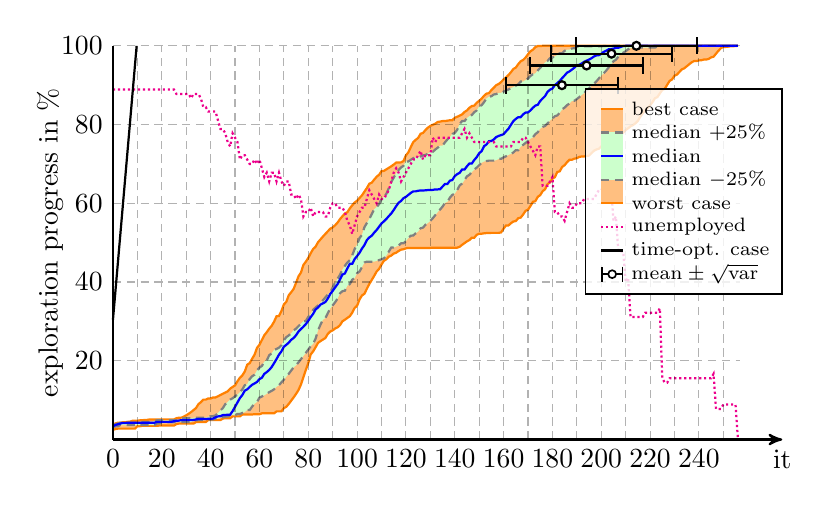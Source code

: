 \begin{tikzpicture}[thick]


% plot data, scaled to 8cm
\begin{scope}[yscale=0.05, xscale=0.031]
\draw[draw=orange, fill=orange!50] (0.00, 2.44) -- (1.00, 2.66) -- (2.00, 2.77) -- (3.00, 2.77) -- (4.00, 2.77) -- (5.00, 2.77) -- (6.00, 2.77) -- (7.00, 2.77) -- (8.00, 2.77) -- (9.00, 2.77) -- (10.00, 3.38) -- (11.00, 3.38) -- (12.00, 3.49) -- (13.00, 3.49) -- (14.00, 3.49) -- (15.00, 3.49) -- (16.00, 3.49) -- (17.00, 3.49) -- (18.00, 3.49) -- (19.00, 3.55) -- (20.00, 3.55) -- (21.00, 3.55) -- (22.00, 3.55) -- (23.00, 3.55) -- (24.00, 3.55) -- (25.00, 3.55) -- (26.00, 3.94) -- (27.00, 4.05) -- (28.00, 4.05) -- (29.00, 4.05) -- (30.00, 4.05) -- (31.00, 4.05) -- (32.00, 4.05) -- (33.00, 4.05) -- (34.00, 4.43) -- (35.00, 4.43) -- (36.00, 4.43) -- (37.00, 4.43) -- (38.00, 4.43) -- (39.00, 4.93) -- (40.00, 4.93) -- (41.00, 4.93) -- (42.00, 4.93) -- (43.00, 4.93) -- (44.00, 4.93) -- (45.00, 5.32) -- (46.00, 5.43) -- (47.00, 5.43) -- (48.00, 5.43) -- (49.00, 5.88) -- (50.00, 5.88) -- (51.00, 5.88) -- (52.00, 5.88) -- (53.00, 6.37) -- (54.00, 6.37) -- (55.00, 6.37) -- (56.00, 6.37) -- (57.00, 6.37) -- (58.00, 6.43) -- (59.00, 6.43) -- (60.00, 6.43) -- (61.00, 6.65) -- (62.00, 6.65) -- (63.00, 6.65) -- (64.00, 6.65) -- (65.00, 6.65) -- (66.00, 6.65) -- (67.00, 7.15) -- (68.00, 7.15) -- (69.00, 7.15) -- (70.00, 7.98) -- (71.00, 8.31) -- (72.00, 9.04) -- (73.00, 9.87) -- (74.00, 10.70) -- (75.00, 11.59) -- (76.00, 12.58) -- (77.00, 13.97) -- (78.00, 15.80) -- (79.00, 17.68) -- (80.00, 19.40) -- (81.00, 21.62) -- (82.00, 22.39) -- (83.00, 23.45) -- (84.00, 24.56) -- (85.00, 25.00) -- (86.00, 25.39) -- (87.00, 25.78) -- (88.00, 26.83) -- (89.00, 27.44) -- (90.00, 27.72) -- (91.00, 28.22) -- (92.00, 28.49) -- (93.00, 29.05) -- (94.00, 30.04) -- (95.00, 30.43) -- (96.00, 30.88) -- (97.00, 31.32) -- (98.00, 32.21) -- (99.00, 33.43) -- (100.00, 33.98) -- (101.00, 35.59) -- (102.00, 36.59) -- (103.00, 37.03) -- (104.00, 38.30) -- (105.00, 39.52) -- (106.00, 40.52) -- (107.00, 41.57) -- (108.00, 42.68) -- (109.00, 43.35) -- (110.00, 44.46) -- (111.00, 45.40) -- (112.00, 45.79) -- (113.00, 46.45) -- (114.00, 46.73) -- (115.00, 47.23) -- (116.00, 47.45) -- (117.00, 47.89) -- (118.00, 48.23) -- (119.00, 48.34) -- (120.00, 48.56) -- (121.00, 48.67) -- (122.00, 48.67) -- (123.00, 48.67) -- (124.00, 48.67) -- (125.00, 48.67) -- (126.00, 48.67) -- (127.00, 48.67) -- (128.00, 48.67) -- (129.00, 48.67) -- (130.00, 48.67) -- (131.00, 48.73) -- (132.00, 48.73) -- (133.00, 48.73) -- (134.00, 48.73) -- (135.00, 48.73) -- (136.00, 48.73) -- (137.00, 48.73) -- (138.00, 48.73) -- (139.00, 48.73) -- (140.00, 48.73) -- (141.00, 48.73) -- (142.00, 48.95) -- (143.00, 49.45) -- (144.00, 49.89) -- (145.00, 50.33) -- (146.00, 50.67) -- (147.00, 51.27) -- (148.00, 51.27) -- (149.00, 52.00) -- (150.00, 52.27) -- (151.00, 52.27) -- (152.00, 52.38) -- (153.00, 52.44) -- (154.00, 52.44) -- (155.00, 52.49) -- (156.00, 52.49) -- (157.00, 52.49) -- (158.00, 52.49) -- (159.00, 52.61) -- (160.00, 53.55) -- (161.00, 54.38) -- (162.00, 54.38) -- (163.00, 54.93) -- (164.00, 55.38) -- (165.00, 55.49) -- (166.00, 56.21) -- (167.00, 56.37) -- (168.00, 57.15) -- (169.00, 58.09) -- (170.00, 58.37) -- (171.00, 59.31) -- (172.00, 60.37) -- (173.00, 60.53) -- (174.00, 61.64) -- (175.00, 62.08) -- (176.00, 63.08) -- (177.00, 63.58) -- (178.00, 64.86) -- (179.00, 65.30) -- (180.00, 66.24) -- (181.00, 66.63) -- (182.00, 67.96) -- (183.00, 68.13) -- (184.00, 69.24) -- (185.00, 69.68) -- (186.00, 70.45) -- (187.00, 71.06) -- (188.00, 71.06) -- (189.00, 71.34) -- (190.00, 71.45) -- (191.00, 71.78) -- (192.00, 71.90) -- (193.00, 71.90) -- (194.00, 72.01) -- (195.00, 72.12) -- (196.00, 72.73) -- (197.00, 73.34) -- (198.00, 73.67) -- (199.00, 73.84) -- (200.00, 74.45) -- (201.00, 74.67) -- (202.00, 75.17) -- (203.00, 75.55) -- (204.00, 76.27) -- (205.00, 76.27) -- (206.00, 77.00) -- (207.00, 77.44) -- (208.00, 77.94) -- (209.00, 77.94) -- (210.00, 78.60) -- (211.00, 79.05) -- (212.00, 79.55) -- (213.00, 79.88) -- (214.00, 80.32) -- (215.00, 80.93) -- (216.00, 81.98) -- (217.00, 82.87) -- (218.00, 83.59) -- (219.00, 84.15) -- (220.00, 84.87) -- (221.00, 85.70) -- (222.00, 86.70) -- (223.00, 86.97) -- (224.00, 87.92) -- (225.00, 88.80) -- (226.00, 89.08) -- (227.00, 90.08) -- (228.00, 91.08) -- (229.00, 91.46) -- (230.00, 92.41) -- (231.00, 92.68) -- (232.00, 93.35) -- (233.00, 94.01) -- (234.00, 94.29) -- (235.00, 94.79) -- (236.00, 95.29) -- (237.00, 95.79) -- (238.00, 96.12) -- (239.00, 96.12) -- (240.00, 96.29) -- (241.00, 96.34) -- (242.00, 96.51) -- (243.00, 96.51) -- (244.00, 96.67) -- (245.00, 97.06) -- (246.00, 97.23) -- (247.00, 98.00) -- (248.00, 98.73) -- (249.00, 99.39) -- (250.00, 99.72) -- (251.00, 99.72) -- (252.00, 99.78) -- (253.00, 99.89) -- (254.00, 99.89) -- (255.00, 99.94) -- (256.00, 100.00) -- (256.00, 100.00) -- (255.00, 100.00) -- (254.00, 100.00) -- (253.00, 100.00) -- (252.00, 100.00) -- (251.00, 100.00) -- (250.00, 100.00) -- (249.00, 100.00) -- (248.00, 100.00) -- (247.00, 100.00) -- (246.00, 100.00) -- (245.00, 100.00) -- (244.00, 100.00) -- (243.00, 100.00) -- (242.00, 100.00) -- (241.00, 100.00) -- (240.00, 100.00) -- (239.00, 100.00) -- (238.00, 100.00) -- (237.00, 100.00) -- (236.00, 100.00) -- (235.00, 100.00) -- (234.00, 100.00) -- (233.00, 100.00) -- (232.00, 100.00) -- (231.00, 100.00) -- (230.00, 100.00) -- (229.00, 100.00) -- (228.00, 100.00) -- (227.00, 100.00) -- (226.00, 100.00) -- (225.00, 100.00) -- (224.00, 100.00) -- (223.00, 100.00) -- (222.00, 100.00) -- (221.00, 100.00) -- (220.00, 100.00) -- (219.00, 100.00) -- (218.00, 100.00) -- (217.00, 100.00) -- (216.00, 100.00) -- (215.00, 100.00) -- (214.00, 100.00) -- (213.00, 100.00) -- (212.00, 100.00) -- (211.00, 100.00) -- (210.00, 100.00) -- (209.00, 100.00) -- (208.00, 100.00) -- (207.00, 100.00) -- (206.00, 100.00) -- (205.00, 100.00) -- (204.00, 100.00) -- (203.00, 100.00) -- (202.00, 100.00) -- (201.00, 100.00) -- (200.00, 100.00) -- (199.00, 100.00) -- (198.00, 100.00) -- (197.00, 100.00) -- (196.00, 100.00) -- (195.00, 100.00) -- (194.00, 100.00) -- (193.00, 100.00) -- (192.00, 100.00) -- (191.00, 100.00) -- (190.00, 100.00) -- (189.00, 100.00) -- (188.00, 100.00) -- (187.00, 100.00) -- (186.00, 100.00) -- (185.00, 100.00) -- (184.00, 100.00) -- (183.00, 100.00) -- (182.00, 100.00) -- (181.00, 100.00) -- (180.00, 100.00) -- (179.00, 100.00) -- (178.00, 100.00) -- (177.00, 100.00) -- (176.00, 100.00) -- (175.00, 99.94) -- (174.00, 99.94) -- (173.00, 99.67) -- (172.00, 99.00) -- (171.00, 98.61) -- (170.00, 97.84) -- (169.00, 97.01) -- (168.00, 96.40) -- (167.00, 96.06) -- (166.00, 95.34) -- (165.00, 94.46) -- (164.00, 94.12) -- (163.00, 93.29) -- (162.00, 92.57) -- (161.00, 91.96) -- (160.00, 91.46) -- (159.00, 90.80) -- (158.00, 90.30) -- (157.00, 90.02) -- (156.00, 89.36) -- (155.00, 88.75) -- (154.00, 87.97) -- (153.00, 87.86) -- (152.00, 87.31) -- (151.00, 86.59) -- (150.00, 86.03) -- (149.00, 85.53) -- (148.00, 84.81) -- (147.00, 84.70) -- (146.00, 84.26) -- (145.00, 83.59) -- (144.00, 83.20) -- (143.00, 82.59) -- (142.00, 82.26) -- (141.00, 81.98) -- (140.00, 81.71) -- (139.00, 81.10) -- (138.00, 81.10) -- (137.00, 80.99) -- (136.00, 80.88) -- (135.00, 80.88) -- (134.00, 80.76) -- (133.00, 80.65) -- (132.00, 80.21) -- (131.00, 79.93) -- (130.00, 79.66) -- (129.00, 79.21) -- (128.00, 78.60) -- (127.00, 77.88) -- (126.00, 77.66) -- (125.00, 76.61) -- (124.00, 76.11) -- (123.00, 75.55) -- (122.00, 74.28) -- (121.00, 72.95) -- (120.00, 72.17) -- (119.00, 70.73) -- (118.00, 70.40) -- (117.00, 70.34) -- (116.00, 70.34) -- (115.00, 69.84) -- (114.00, 69.40) -- (113.00, 69.01) -- (112.00, 68.63) -- (111.00, 68.24) -- (110.00, 68.18) -- (109.00, 67.24) -- (108.00, 66.74) -- (107.00, 66.02) -- (106.00, 65.24) -- (105.00, 64.97) -- (104.00, 63.86) -- (103.00, 62.97) -- (102.00, 62.03) -- (101.00, 61.36) -- (100.00, 60.64) -- (99.00, 60.20) -- (98.00, 59.48) -- (97.00, 58.70) -- (96.00, 57.71) -- (95.00, 57.43) -- (94.00, 56.71) -- (93.00, 55.99) -- (92.00, 55.10) -- (91.00, 54.43) -- (90.00, 53.88) -- (89.00, 53.55) -- (88.00, 52.88) -- (87.00, 52.22) -- (86.00, 51.55) -- (85.00, 50.83) -- (84.00, 50.11) -- (83.00, 49.00) -- (82.00, 48.39) -- (81.00, 47.34) -- (80.00, 46.12) -- (79.00, 45.18) -- (78.00, 44.35) -- (77.00, 42.41) -- (76.00, 41.46) -- (75.00, 39.80) -- (74.00, 38.25) -- (73.00, 37.42) -- (72.00, 36.64) -- (71.00, 34.98) -- (70.00, 34.31) -- (69.00, 32.65) -- (68.00, 31.37) -- (67.00, 31.32) -- (66.00, 29.93) -- (65.00, 28.88) -- (64.00, 28.16) -- (63.00, 27.27) -- (62.00, 26.50) -- (61.00, 25.28) -- (60.00, 24.06) -- (59.00, 23.28) -- (58.00, 21.56) -- (57.00, 20.51) -- (56.00, 19.40) -- (55.00, 19.01) -- (54.00, 17.29) -- (53.00, 16.30) -- (52.00, 15.69) -- (51.00, 14.80) -- (50.00, 13.75) -- (49.00, 13.36) -- (48.00, 12.92) -- (47.00, 12.25) -- (46.00, 11.92) -- (45.00, 11.64) -- (44.00, 11.31) -- (43.00, 10.98) -- (42.00, 10.70) -- (41.00, 10.70) -- (40.00, 10.42) -- (39.00, 10.42) -- (38.00, 10.14) -- (37.00, 10.14) -- (36.00, 9.48) -- (35.00, 8.98) -- (34.00, 7.98) -- (33.00, 7.48) -- (32.00, 6.98) -- (31.00, 6.54) -- (30.00, 6.15) -- (29.00, 5.82) -- (28.00, 5.54) -- (27.00, 5.54) -- (26.00, 5.43) -- (25.00, 5.10) -- (24.00, 5.10) -- (23.00, 5.10) -- (22.00, 5.10) -- (21.00, 5.10) -- (20.00, 5.10) -- (19.00, 5.10) -- (18.00, 5.10) -- (17.00, 5.10) -- (16.00, 5.10) -- (15.00, 5.10) -- (14.00, 4.99) -- (13.00, 4.99) -- (12.00, 4.88) -- (11.00, 4.88) -- (10.00, 4.77) -- (9.00, 4.77) -- (8.00, 4.77) -- (7.00, 4.55) -- (6.00, 4.49) -- (5.00, 4.38) -- (4.00, 4.38) -- (3.00, 4.27) -- (2.00, 4.27) -- (1.00, 4.10) -- (0.00, 3.38);
\draw[gray, densely dashed, fill=green!20] (0.00, 3.22) -- (1.00, 3.33) -- (2.00, 3.38) -- (3.00, 3.66) -- (4.00, 3.66) -- (5.00, 3.66) -- (6.00, 3.66) -- (7.00, 3.66) -- (8.00, 3.66) -- (9.00, 3.66) -- (10.00, 3.66) -- (11.00, 3.66) -- (12.00, 3.66) -- (13.00, 3.66) -- (14.00, 3.66) -- (15.00, 3.66) -- (16.00, 3.66) -- (17.00, 3.66) -- (18.00, 4.05) -- (19.00, 4.10) -- (20.00, 4.21) -- (21.00, 4.21) -- (22.00, 4.38) -- (23.00, 4.38) -- (24.00, 4.38) -- (25.00, 4.38) -- (26.00, 4.38) -- (27.00, 4.43) -- (28.00, 4.43) -- (29.00, 4.43) -- (30.00, 4.43) -- (31.00, 4.43) -- (32.00, 4.43) -- (33.00, 4.88) -- (34.00, 4.88) -- (35.00, 4.93) -- (36.00, 4.93) -- (37.00, 4.99) -- (38.00, 4.99) -- (39.00, 5.10) -- (40.00, 5.10) -- (41.00, 5.10) -- (42.00, 5.27) -- (43.00, 5.32) -- (44.00, 5.65) -- (45.00, 5.65) -- (46.00, 5.82) -- (47.00, 5.82) -- (48.00, 6.10) -- (49.00, 6.21) -- (50.00, 6.21) -- (51.00, 6.49) -- (52.00, 6.49) -- (53.00, 6.76) -- (54.00, 6.98) -- (55.00, 7.48) -- (56.00, 7.48) -- (57.00, 8.37) -- (58.00, 9.09) -- (59.00, 9.53) -- (60.00, 10.64) -- (61.00, 10.92) -- (62.00, 11.25) -- (63.00, 11.64) -- (64.00, 12.03) -- (65.00, 12.36) -- (66.00, 12.75) -- (67.00, 13.41) -- (68.00, 13.80) -- (69.00, 14.52) -- (70.00, 15.19) -- (71.00, 15.96) -- (72.00, 16.69) -- (73.00, 17.52) -- (74.00, 18.35) -- (75.00, 18.85) -- (76.00, 19.62) -- (77.00, 20.40) -- (78.00, 21.23) -- (79.00, 22.01) -- (80.00, 22.84) -- (81.00, 23.73) -- (82.00, 24.33) -- (83.00, 25.61) -- (84.00, 27.72) -- (85.00, 29.16) -- (86.00, 30.43) -- (87.00, 30.82) -- (88.00, 32.10) -- (89.00, 33.31) -- (90.00, 34.09) -- (91.00, 34.87) -- (92.00, 35.81) -- (93.00, 37.14) -- (94.00, 37.69) -- (95.00, 37.80) -- (96.00, 39.08) -- (97.00, 39.47) -- (98.00, 40.58) -- (99.00, 41.02) -- (100.00, 42.24) -- (101.00, 42.68) -- (102.00, 43.79) -- (103.00, 44.96) -- (104.00, 45.18) -- (105.00, 45.18) -- (106.00, 45.18) -- (107.00, 45.18) -- (108.00, 45.40) -- (109.00, 45.57) -- (110.00, 45.79) -- (111.00, 46.01) -- (112.00, 46.78) -- (113.00, 47.73) -- (114.00, 48.78) -- (115.00, 48.78) -- (116.00, 49.00) -- (117.00, 49.28) -- (118.00, 49.83) -- (119.00, 49.83) -- (120.00, 50.39) -- (121.00, 51.22) -- (122.00, 51.77) -- (123.00, 51.83) -- (124.00, 52.38) -- (125.00, 52.83) -- (126.00, 53.66) -- (127.00, 53.82) -- (128.00, 54.55) -- (129.00, 54.99) -- (130.00, 55.54) -- (131.00, 56.21) -- (132.00, 56.98) -- (133.00, 57.76) -- (134.00, 58.43) -- (135.00, 59.15) -- (136.00, 60.09) -- (137.00, 60.37) -- (138.00, 61.42) -- (139.00, 62.14) -- (140.00, 62.47) -- (141.00, 63.36) -- (142.00, 64.52) -- (143.00, 65.02) -- (144.00, 65.91) -- (145.00, 66.85) -- (146.00, 67.24) -- (147.00, 67.96) -- (148.00, 68.57) -- (149.00, 69.07) -- (150.00, 69.68) -- (151.00, 70.29) -- (152.00, 70.62) -- (153.00, 70.73) -- (154.00, 70.84) -- (155.00, 70.84) -- (156.00, 70.84) -- (157.00, 70.95) -- (158.00, 71.29) -- (159.00, 71.29) -- (160.00, 71.67) -- (161.00, 71.95) -- (162.00, 72.28) -- (163.00, 72.56) -- (164.00, 72.89) -- (165.00, 73.50) -- (166.00, 73.50) -- (167.00, 74.39) -- (168.00, 74.83) -- (169.00, 75.33) -- (170.00, 75.83) -- (171.00, 76.39) -- (172.00, 76.77) -- (173.00, 77.55) -- (174.00, 78.05) -- (175.00, 78.94) -- (176.00, 79.38) -- (177.00, 79.66) -- (178.00, 80.27) -- (179.00, 80.99) -- (180.00, 81.49) -- (181.00, 82.10) -- (182.00, 82.32) -- (183.00, 82.98) -- (184.00, 83.87) -- (185.00, 84.31) -- (186.00, 84.92) -- (187.00, 85.37) -- (188.00, 86.03) -- (189.00, 86.03) -- (190.00, 86.47) -- (191.00, 86.97) -- (192.00, 87.53) -- (193.00, 87.97) -- (194.00, 88.69) -- (195.00, 89.14) -- (196.00, 89.91) -- (197.00, 90.35) -- (198.00, 90.96) -- (199.00, 91.69) -- (200.00, 92.41) -- (201.00, 93.02) -- (202.00, 93.68) -- (203.00, 94.46) -- (204.00, 95.23) -- (205.00, 96.06) -- (206.00, 96.45) -- (207.00, 97.23) -- (208.00, 98.00) -- (209.00, 98.23) -- (210.00, 98.61) -- (211.00, 99.11) -- (212.00, 99.45) -- (213.00, 99.56) -- (214.00, 99.56) -- (215.00, 99.56) -- (216.00, 99.56) -- (217.00, 99.56) -- (218.00, 99.56) -- (219.00, 99.56) -- (220.00, 99.56) -- (221.00, 99.56) -- (222.00, 99.56) -- (223.00, 99.83) -- (224.00, 99.94) -- (225.00, 100.00) -- (226.00, 100.00) -- (227.00, 100.00) -- (228.00, 100.00) -- (229.00, 100.00) -- (230.00, 100.00) -- (231.00, 100.00) -- (232.00, 100.00) -- (233.00, 100.00) -- (234.00, 100.00) -- (235.00, 100.00) -- (236.00, 100.00) -- (237.00, 100.00) -- (238.00, 100.00) -- (239.00, 100.00) -- (240.00, 100.00) -- (241.00, 100.00) -- (242.00, 100.00) -- (243.00, 100.00) -- (244.00, 100.00) -- (245.00, 100.00) -- (246.00, 100.00) -- (247.00, 100.00) -- (248.00, 100.00) -- (249.00, 100.00) -- (250.00, 100.00) -- (251.00, 100.00) -- (252.00, 100.00) -- (253.00, 100.00) -- (254.00, 100.00) -- (255.00, 100.00) -- (256.00, 100.00) -- (256.00, 100.00) -- (255.00, 100.00) -- (254.00, 100.00) -- (253.00, 100.00) -- (252.00, 100.00) -- (251.00, 100.00) -- (250.00, 100.00) -- (249.00, 100.00) -- (248.00, 100.00) -- (247.00, 100.00) -- (246.00, 100.00) -- (245.00, 100.00) -- (244.00, 100.00) -- (243.00, 100.00) -- (242.00, 100.00) -- (241.00, 100.00) -- (240.00, 100.00) -- (239.00, 100.00) -- (238.00, 100.00) -- (237.00, 100.00) -- (236.00, 100.00) -- (235.00, 100.00) -- (234.00, 100.00) -- (233.00, 100.00) -- (232.00, 100.00) -- (231.00, 100.00) -- (230.00, 100.00) -- (229.00, 100.00) -- (228.00, 100.00) -- (227.00, 100.00) -- (226.00, 100.00) -- (225.00, 100.00) -- (224.00, 100.00) -- (223.00, 100.00) -- (222.00, 100.00) -- (221.00, 100.00) -- (220.00, 100.00) -- (219.00, 100.00) -- (218.00, 100.00) -- (217.00, 100.00) -- (216.00, 100.00) -- (215.00, 100.00) -- (214.00, 100.00) -- (213.00, 100.00) -- (212.00, 100.00) -- (211.00, 100.00) -- (210.00, 100.00) -- (209.00, 100.00) -- (208.00, 100.00) -- (207.00, 100.00) -- (206.00, 100.00) -- (205.00, 100.00) -- (204.00, 99.94) -- (203.00, 99.94) -- (202.00, 99.94) -- (201.00, 99.94) -- (200.00, 99.89) -- (199.00, 99.89) -- (198.00, 99.89) -- (197.00, 99.89) -- (196.00, 99.89) -- (195.00, 99.89) -- (194.00, 99.89) -- (193.00, 99.89) -- (192.00, 99.83) -- (191.00, 99.83) -- (190.00, 99.78) -- (189.00, 99.39) -- (188.00, 99.33) -- (187.00, 99.06) -- (186.00, 99.00) -- (185.00, 98.73) -- (184.00, 98.12) -- (183.00, 98.12) -- (182.00, 97.73) -- (181.00, 97.28) -- (180.00, 97.06) -- (179.00, 96.84) -- (178.00, 96.18) -- (177.00, 95.79) -- (176.00, 95.12) -- (175.00, 94.40) -- (174.00, 93.74) -- (173.00, 93.02) -- (172.00, 92.79) -- (171.00, 92.35) -- (170.00, 91.69) -- (169.00, 91.30) -- (168.00, 90.91) -- (167.00, 90.91) -- (166.00, 90.24) -- (165.00, 89.86) -- (164.00, 89.52) -- (163.00, 89.25) -- (162.00, 88.91) -- (161.00, 88.64) -- (160.00, 88.36) -- (159.00, 88.08) -- (158.00, 88.03) -- (157.00, 87.75) -- (156.00, 87.64) -- (155.00, 87.20) -- (154.00, 87.08) -- (153.00, 86.64) -- (152.00, 85.70) -- (151.00, 84.92) -- (150.00, 84.59) -- (149.00, 83.59) -- (148.00, 83.15) -- (147.00, 82.43) -- (146.00, 82.15) -- (145.00, 81.65) -- (144.00, 80.88) -- (143.00, 80.88) -- (142.00, 80.16) -- (141.00, 78.66) -- (140.00, 77.88) -- (139.00, 77.61) -- (138.00, 76.83) -- (137.00, 76.22) -- (136.00, 75.50) -- (135.00, 74.67) -- (134.00, 74.67) -- (133.00, 74.11) -- (132.00, 73.67) -- (131.00, 73.06) -- (130.00, 73.06) -- (129.00, 72.62) -- (128.00, 72.28) -- (127.00, 72.17) -- (126.00, 71.90) -- (125.00, 71.73) -- (124.00, 71.73) -- (123.00, 71.45) -- (122.00, 71.06) -- (121.00, 70.62) -- (120.00, 70.62) -- (119.00, 69.51) -- (118.00, 69.12) -- (117.00, 68.46) -- (116.00, 67.63) -- (115.00, 66.52) -- (114.00, 65.41) -- (113.00, 63.86) -- (112.00, 62.42) -- (111.00, 61.64) -- (110.00, 61.09) -- (109.00, 59.76) -- (108.00, 59.04) -- (107.00, 58.48) -- (106.00, 57.26) -- (105.00, 56.04) -- (104.00, 54.99) -- (103.00, 53.94) -- (102.00, 52.00) -- (101.00, 51.16) -- (100.00, 49.56) -- (99.00, 48.39) -- (98.00, 46.78) -- (97.00, 45.57) -- (96.00, 44.96) -- (95.00, 44.12) -- (94.00, 43.18) -- (93.00, 41.85) -- (92.00, 40.85) -- (91.00, 39.86) -- (90.00, 38.64) -- (89.00, 37.36) -- (88.00, 36.86) -- (87.00, 36.09) -- (86.00, 35.37) -- (85.00, 34.76) -- (84.00, 34.04) -- (83.00, 33.54) -- (82.00, 32.93) -- (81.00, 31.93) -- (80.00, 31.15) -- (79.00, 30.10) -- (78.00, 30.04) -- (77.00, 29.43) -- (76.00, 28.82) -- (75.00, 28.16) -- (74.00, 27.72) -- (73.00, 27.00) -- (72.00, 26.44) -- (71.00, 26.00) -- (70.00, 25.22) -- (69.00, 23.95) -- (68.00, 23.34) -- (67.00, 23.00) -- (66.00, 22.78) -- (65.00, 21.90) -- (64.00, 21.40) -- (63.00, 20.12) -- (62.00, 19.79) -- (61.00, 18.68) -- (60.00, 18.29) -- (59.00, 17.57) -- (58.00, 16.46) -- (57.00, 16.08) -- (56.00, 15.35) -- (55.00, 14.08) -- (54.00, 13.80) -- (53.00, 12.75) -- (52.00, 12.03) -- (51.00, 11.42) -- (50.00, 10.98) -- (49.00, 10.48) -- (48.00, 10.14) -- (47.00, 9.53) -- (46.00, 8.98) -- (45.00, 7.98) -- (44.00, 7.37) -- (43.00, 6.76) -- (42.00, 6.15) -- (41.00, 5.93) -- (40.00, 5.93) -- (39.00, 5.76) -- (38.00, 5.54) -- (37.00, 5.54) -- (36.00, 5.54) -- (35.00, 5.54) -- (34.00, 5.54) -- (33.00, 5.54) -- (32.00, 5.38) -- (31.00, 5.38) -- (30.00, 5.38) -- (29.00, 5.38) -- (28.00, 5.32) -- (27.00, 4.93) -- (26.00, 4.88) -- (25.00, 4.88) -- (24.00, 4.88) -- (23.00, 4.88) -- (22.00, 4.88) -- (21.00, 4.88) -- (20.00, 4.88) -- (19.00, 4.88) -- (18.00, 4.88) -- (17.00, 4.71) -- (16.00, 4.49) -- (15.00, 4.49) -- (14.00, 4.49) -- (13.00, 4.49) -- (12.00, 4.49) -- (11.00, 4.49) -- (10.00, 4.27) -- (9.00, 4.27) -- (8.00, 4.27) -- (7.00, 4.27) -- (6.00, 4.27) -- (5.00, 4.27) -- (4.00, 4.27) -- (3.00, 4.27) -- (2.00, 4.05) -- (1.00, 3.88) -- (0.00, 3.38);
\draw[blue] (0.00, 3.38) -- (1.00, 3.71) -- (2.00, 3.88) -- (3.00, 4.05) -- (4.00, 4.21) -- (5.00, 4.21) -- (6.00, 4.27) -- (7.00, 4.27) -- (8.00, 4.27) -- (9.00, 4.27) -- (10.00, 4.27) -- (11.00, 4.27) -- (12.00, 4.27) -- (13.00, 4.27) -- (14.00, 4.27) -- (15.00, 4.27) -- (16.00, 4.27) -- (17.00, 4.27) -- (18.00, 4.49) -- (19.00, 4.49) -- (20.00, 4.49) -- (21.00, 4.49) -- (22.00, 4.49) -- (23.00, 4.49) -- (24.00, 4.49) -- (25.00, 4.66) -- (26.00, 4.71) -- (27.00, 4.82) -- (28.00, 4.93) -- (29.00, 4.93) -- (30.00, 4.93) -- (31.00, 4.93) -- (32.00, 4.93) -- (33.00, 4.99) -- (34.00, 5.10) -- (35.00, 5.21) -- (36.00, 5.21) -- (37.00, 5.21) -- (38.00, 5.21) -- (39.00, 5.27) -- (40.00, 5.27) -- (41.00, 5.32) -- (42.00, 5.65) -- (43.00, 5.88) -- (44.00, 5.93) -- (45.00, 6.21) -- (46.00, 6.21) -- (47.00, 6.32) -- (48.00, 6.32) -- (49.00, 7.21) -- (50.00, 8.31) -- (51.00, 9.42) -- (52.00, 10.53) -- (53.00, 11.31) -- (54.00, 12.42) -- (55.00, 12.75) -- (56.00, 13.36) -- (57.00, 13.91) -- (58.00, 14.25) -- (59.00, 14.63) -- (60.00, 15.35) -- (61.00, 15.69) -- (62.00, 16.69) -- (63.00, 17.13) -- (64.00, 17.68) -- (65.00, 18.40) -- (66.00, 19.40) -- (67.00, 20.45) -- (68.00, 21.56) -- (69.00, 22.39) -- (70.00, 23.56) -- (71.00, 24.06) -- (72.00, 24.61) -- (73.00, 25.33) -- (74.00, 25.78) -- (75.00, 26.50) -- (76.00, 27.44) -- (77.00, 28.05) -- (78.00, 28.66) -- (79.00, 29.32) -- (80.00, 30.16) -- (81.00, 31.10) -- (82.00, 31.93) -- (83.00, 33.04) -- (84.00, 33.54) -- (85.00, 34.26) -- (86.00, 34.59) -- (87.00, 34.92) -- (88.00, 35.81) -- (89.00, 36.97) -- (90.00, 37.75) -- (91.00, 38.64) -- (92.00, 39.47) -- (93.00, 40.69) -- (94.00, 41.91) -- (95.00, 42.18) -- (96.00, 43.46) -- (97.00, 44.62) -- (98.00, 44.62) -- (99.00, 45.84) -- (100.00, 46.62) -- (101.00, 47.45) -- (102.00, 48.50) -- (103.00, 49.39) -- (104.00, 50.67) -- (105.00, 51.33) -- (106.00, 51.77) -- (107.00, 52.55) -- (108.00, 53.22) -- (109.00, 54.05) -- (110.00, 54.88) -- (111.00, 55.43) -- (112.00, 56.04) -- (113.00, 56.76) -- (114.00, 57.43) -- (115.00, 58.31) -- (116.00, 59.26) -- (117.00, 60.14) -- (118.00, 60.59) -- (119.00, 61.31) -- (120.00, 61.64) -- (121.00, 62.14) -- (122.00, 62.64) -- (123.00, 63.03) -- (124.00, 63.03) -- (125.00, 63.19) -- (126.00, 63.25) -- (127.00, 63.25) -- (128.00, 63.30) -- (129.00, 63.36) -- (130.00, 63.36) -- (131.00, 63.41) -- (132.00, 63.53) -- (133.00, 63.53) -- (134.00, 63.58) -- (135.00, 64.25) -- (136.00, 64.91) -- (137.00, 64.91) -- (138.00, 65.74) -- (139.00, 65.91) -- (140.00, 66.91) -- (141.00, 67.41) -- (142.00, 67.74) -- (143.00, 68.57) -- (144.00, 68.57) -- (145.00, 69.40) -- (146.00, 70.12) -- (147.00, 70.12) -- (148.00, 71.01) -- (149.00, 71.73) -- (150.00, 72.73) -- (151.00, 73.23) -- (152.00, 74.50) -- (153.00, 74.94) -- (154.00, 75.78) -- (155.00, 75.83) -- (156.00, 76.22) -- (157.00, 76.83) -- (158.00, 77.11) -- (159.00, 77.33) -- (160.00, 77.55) -- (161.00, 78.27) -- (162.00, 78.94) -- (163.00, 79.93) -- (164.00, 80.88) -- (165.00, 81.43) -- (166.00, 81.87) -- (167.00, 81.87) -- (168.00, 82.59) -- (169.00, 83.04) -- (170.00, 83.09) -- (171.00, 83.59) -- (172.00, 84.26) -- (173.00, 84.81) -- (174.00, 85.03) -- (175.00, 85.98) -- (176.00, 86.64) -- (177.00, 87.25) -- (178.00, 88.30) -- (179.00, 88.86) -- (180.00, 89.14) -- (181.00, 90.02) -- (182.00, 90.52) -- (183.00, 91.08) -- (184.00, 91.80) -- (185.00, 92.46) -- (186.00, 93.18) -- (187.00, 93.51) -- (188.00, 93.96) -- (189.00, 94.46) -- (190.00, 95.07) -- (191.00, 95.18) -- (192.00, 95.51) -- (193.00, 95.95) -- (194.00, 96.23) -- (195.00, 96.51) -- (196.00, 96.84) -- (197.00, 97.28) -- (198.00, 97.56) -- (199.00, 97.62) -- (200.00, 97.95) -- (201.00, 98.45) -- (202.00, 98.73) -- (203.00, 99.11) -- (204.00, 99.17) -- (205.00, 99.28) -- (206.00, 99.50) -- (207.00, 99.50) -- (208.00, 99.72) -- (209.00, 99.94) -- (210.00, 100.00) -- (211.00, 100.00) -- (212.00, 100.00) -- (213.00, 100.00) -- (214.00, 100.00) -- (215.00, 100.00) -- (216.00, 100.00) -- (217.00, 100.00) -- (218.00, 100.00) -- (219.00, 100.00) -- (220.00, 100.00) -- (221.00, 100.00) -- (222.00, 100.00) -- (223.00, 100.00) -- (224.00, 100.00) -- (225.00, 100.00) -- (226.00, 100.00) -- (227.00, 100.00) -- (228.00, 100.00) -- (229.00, 100.00) -- (230.00, 100.00) -- (231.00, 100.00) -- (232.00, 100.00) -- (233.00, 100.00) -- (234.00, 100.00) -- (235.00, 100.00) -- (236.00, 100.00) -- (237.00, 100.00) -- (238.00, 100.00) -- (239.00, 100.00) -- (240.00, 100.00) -- (241.00, 100.00) -- (242.00, 100.00) -- (243.00, 100.00) -- (244.00, 100.00) -- (245.00, 100.00) -- (246.00, 100.00) -- (247.00, 100.00) -- (248.00, 100.00) -- (249.00, 100.00) -- (250.00, 100.00) -- (251.00, 100.00) -- (252.00, 100.00) -- (253.00, 100.00) -- (254.00, 100.00) -- (255.00, 100.00) -- (256.00, 100.00);
\draw[densely dotted, magenta] (0.00, 88.89) -- (1.00, 88.89) -- (2.00, 88.89) -- (3.00, 88.89) -- (4.00, 88.89) -- (5.00, 88.89) -- (6.00, 88.89) -- (7.00, 88.89) -- (8.00, 88.89) -- (9.00, 88.89) -- (10.00, 88.89) -- (11.00, 88.89) -- (12.00, 88.89) -- (13.00, 88.89) -- (14.00, 88.89) -- (15.00, 88.89) -- (16.00, 88.89) -- (17.00, 88.89) -- (18.00, 88.89) -- (19.00, 88.89) -- (20.00, 88.89) -- (21.00, 88.89) -- (22.00, 88.89) -- (23.00, 88.89) -- (24.00, 88.89) -- (25.00, 88.89) -- (26.00, 87.78) -- (27.00, 87.78) -- (28.00, 87.78) -- (29.00, 87.78) -- (30.00, 87.78) -- (31.00, 87.78) -- (32.00, 86.67) -- (33.00, 87.78) -- (34.00, 87.78) -- (35.00, 87.78) -- (36.00, 86.67) -- (37.00, 84.44) -- (38.00, 84.44) -- (39.00, 83.33) -- (40.00, 83.33) -- (41.00, 83.33) -- (42.00, 83.33) -- (43.00, 81.11) -- (44.00, 78.89) -- (45.00, 78.89) -- (46.00, 77.78) -- (47.00, 75.56) -- (48.00, 74.44) -- (49.00, 77.78) -- (50.00, 76.67) -- (51.00, 75.56) -- (52.00, 71.11) -- (53.00, 72.22) -- (54.00, 72.22) -- (55.00, 71.11) -- (56.00, 70.00) -- (57.00, 70.00) -- (58.00, 71.11) -- (59.00, 70.00) -- (60.00, 71.11) -- (61.00, 68.89) -- (62.00, 66.67) -- (63.00, 67.78) -- (64.00, 65.56) -- (65.00, 67.78) -- (66.00, 67.78) -- (67.00, 65.56) -- (68.00, 67.78) -- (69.00, 65.56) -- (70.00, 64.44) -- (71.00, 65.56) -- (72.00, 65.56) -- (73.00, 62.22) -- (74.00, 62.22) -- (75.00, 61.11) -- (76.00, 62.22) -- (77.00, 61.11) -- (78.00, 56.67) -- (79.00, 57.78) -- (80.00, 57.78) -- (81.00, 58.89) -- (82.00, 56.67) -- (83.00, 57.78) -- (84.00, 57.78) -- (85.00, 57.78) -- (86.00, 57.78) -- (87.00, 56.67) -- (88.00, 56.67) -- (89.00, 58.89) -- (90.00, 60.00) -- (91.00, 60.00) -- (92.00, 58.89) -- (93.00, 58.89) -- (94.00, 58.89) -- (95.00, 57.78) -- (96.00, 55.56) -- (97.00, 54.44) -- (98.00, 52.22) -- (99.00, 54.44) -- (100.00, 56.67) -- (101.00, 57.78) -- (102.00, 58.89) -- (103.00, 58.89) -- (104.00, 61.11) -- (105.00, 63.33) -- (106.00, 62.22) -- (107.00, 61.11) -- (108.00, 60.00) -- (109.00, 62.22) -- (110.00, 61.11) -- (111.00, 61.11) -- (112.00, 62.22) -- (113.00, 63.33) -- (114.00, 65.56) -- (115.00, 67.78) -- (116.00, 68.89) -- (117.00, 67.78) -- (118.00, 65.56) -- (119.00, 66.67) -- (120.00, 67.78) -- (121.00, 68.89) -- (122.00, 70.00) -- (123.00, 71.11) -- (124.00, 71.11) -- (125.00, 72.22) -- (126.00, 73.33) -- (127.00, 71.11) -- (128.00, 72.22) -- (129.00, 72.22) -- (130.00, 72.22) -- (131.00, 76.67) -- (132.00, 75.56) -- (133.00, 76.67) -- (134.00, 76.67) -- (135.00, 76.67) -- (136.00, 76.67) -- (137.00, 76.67) -- (138.00, 76.67) -- (139.00, 76.67) -- (140.00, 76.67) -- (141.00, 76.67) -- (142.00, 76.67) -- (143.00, 77.78) -- (144.00, 78.89) -- (145.00, 76.67) -- (146.00, 77.78) -- (147.00, 76.67) -- (148.00, 75.56) -- (149.00, 75.56) -- (150.00, 75.56) -- (151.00, 75.56) -- (152.00, 75.56) -- (153.00, 75.56) -- (154.00, 75.56) -- (155.00, 75.56) -- (156.00, 75.56) -- (157.00, 74.44) -- (158.00, 74.44) -- (159.00, 74.44) -- (160.00, 74.44) -- (161.00, 74.44) -- (162.00, 74.44) -- (163.00, 74.44) -- (164.00, 75.56) -- (165.00, 75.56) -- (166.00, 75.56) -- (167.00, 75.56) -- (168.00, 76.67) -- (169.00, 76.67) -- (170.00, 75.56) -- (171.00, 74.44) -- (172.00, 73.33) -- (173.00, 72.22) -- (174.00, 74.44) -- (175.00, 74.44) -- (176.00, 64.44) -- (177.00, 64.44) -- (178.00, 64.44) -- (179.00, 65.56) -- (180.00, 66.67) -- (181.00, 57.78) -- (182.00, 57.78) -- (183.00, 56.67) -- (184.00, 56.67) -- (185.00, 55.56) -- (186.00, 57.78) -- (187.00, 60.00) -- (188.00, 58.89) -- (189.00, 58.89) -- (190.00, 60.00) -- (191.00, 60.00) -- (192.00, 60.00) -- (193.00, 61.11) -- (194.00, 61.11) -- (195.00, 61.11) -- (196.00, 61.11) -- (197.00, 61.11) -- (198.00, 62.22) -- (199.00, 63.33) -- (200.00, 63.33) -- (201.00, 64.44) -- (202.00, 64.44) -- (203.00, 64.44) -- (204.00, 64.44) -- (205.00, 55.56) -- (206.00, 56.67) -- (207.00, 47.78) -- (208.00, 47.78) -- (209.00, 47.78) -- (210.00, 40.00) -- (211.00, 41.11) -- (212.00, 31.11) -- (213.00, 31.11) -- (214.00, 31.11) -- (215.00, 31.11) -- (216.00, 31.11) -- (217.00, 31.11) -- (218.00, 32.22) -- (219.00, 32.22) -- (220.00, 32.22) -- (221.00, 32.22) -- (222.00, 32.22) -- (223.00, 32.22) -- (224.00, 33.33) -- (225.00, 15.56) -- (226.00, 14.44) -- (227.00, 14.44) -- (228.00, 15.56) -- (229.00, 15.56) -- (230.00, 15.56) -- (231.00, 15.56) -- (232.00, 15.56) -- (233.00, 15.56) -- (234.00, 15.56) -- (235.00, 15.56) -- (236.00, 15.56) -- (237.00, 15.56) -- (238.00, 15.56) -- (239.00, 15.56) -- (240.00, 15.56) -- (241.00, 15.56) -- (242.00, 15.56) -- (243.00, 15.56) -- (244.00, 15.56) -- (245.00, 15.56) -- (246.00, 16.67) -- (247.00, 7.78) -- (248.00, 7.78) -- (249.00, 7.78) -- (250.00, 8.89) -- (251.00, 8.89) -- (252.00, 8.89) -- (253.00, 8.89) -- (254.00, 8.89) -- (255.00, 8.89) -- (256.00, 0.00);
\draw[black] (0.00, 30.43) -- (9.70, 100.00);
\draw[densely dashed, thin, black, ystep=20, xstep=10, opacity=0.3] (0, 0) grid (257, 100);
% axis lables
\node[below] at (0, 0) {0};
\node[below] at (20, 0) {20};
\node[below] at (40, 0) {40};
\node[below] at (60, 0) {60};
\node[below] at (80, 0) {80};
\node[below] at (100, 0) {100};
\node[below] at (120, 0) {120};
\node[below] at (140, 0) {140};
\node[below] at (160, 0) {160};
\node[below] at (180, 0) {180};
\node[below] at (200, 0) {200};
\node[below] at (220, 0) {220};
\node[below] at (240, 0) {240};
\draw[|-|] (160.512, 90) -- (207.288, 90);
\node[draw, circle, fill=white, inner sep=0mm, minimum size=1mm] at (183.9, 90) {};
% 90: 183.9  +-  23.388
\draw[|-|] (170.308, 95) -- (217.692, 95);
\node[draw, circle, fill=white, inner sep=0mm, minimum size=1mm] at (194, 95) {};
% 95: 194  +-  23.692
\draw[|-|] (178.881, 98) -- (229.519, 98);
\node[draw, circle, fill=white, inner sep=0mm, minimum size=1mm] at (204.2, 98) {};
% 98: 204.2  +-  25.319
\draw[|-|] (189.066, 100) -- (239.734, 100);
\node[draw, circle, fill=white, inner sep=0mm, minimum size=1mm] at (214.4, 100) {};
% 100: 214.4  +-  25.334
\end{scope}


% axes lables
\begin{scope}[yscale=0.05]
\draw (0.00, 0.00) -- (0.00, 100.00);
\node[left] at (0, 20) {20};
\node[left] at (0, 40) {40};
\node[left] at (0, 60) {60};
\node[left] at (0, 80) {80};
\node[left] at (0, 100) {100};
\node[rotate=90] at (-0.8, 50) {exploration progress in \%};
\draw[->, >=stealth'] (0.00, 0.00) -- (8.50, 0.00);
\node[below] at (8.5, 0) {it};
\end{scope}


% legend
\begin{scope}[xshift=6cm, yshift=2.5cm]
\draw[semithick, fill=white, fill opacity=0.8] (0, -0.65) rectangle +(2.5, 2.6);
\scriptsize
\draw[semithick,|-|] (0.2, -.4) -- +(0.28, 0) node[right, black] {$\text{mean} \pm \sqrt{\text{var}}$};
\node[semithick,draw, circle, fill=white, inner sep=0mm, minimum size=1mm] at (0.34, -0.4) {};
\draw (0.2, -.1) -- +(0.28, 0) node[right, black] {time-opt. case};
\draw[magenta, densely dotted] (0.2, 0.2) -- +(0.28, 0) node[right, black] {unemployed};
\fill[orange!50] (0.2, 0.5) rectangle +(0.28, 1.2);
\fill[green!20] (0.2, 0.8) rectangle +(0.28, 0.6);
\draw[orange] (0.2, 1.7) -- +(0.28, 0) node[right, black] {best case};
\draw[gray, densely dashed] (0.2, 1.4) -- +(0.28, 0) node[right, black] {median $+25\%$};
\draw[blue] (0.2, 1.1) -- +(0.28, 0) node[right, black] {median};
\draw[gray, densely dashed] (0.2, 0.8) -- +(0.28, 0) node[right, black] {median $-25\%$};
\draw[orange] (0.2, 0.5) -- +(0.28, 0) node[right, black] {worst case};
\end{scope}
\end{tikzpicture}
